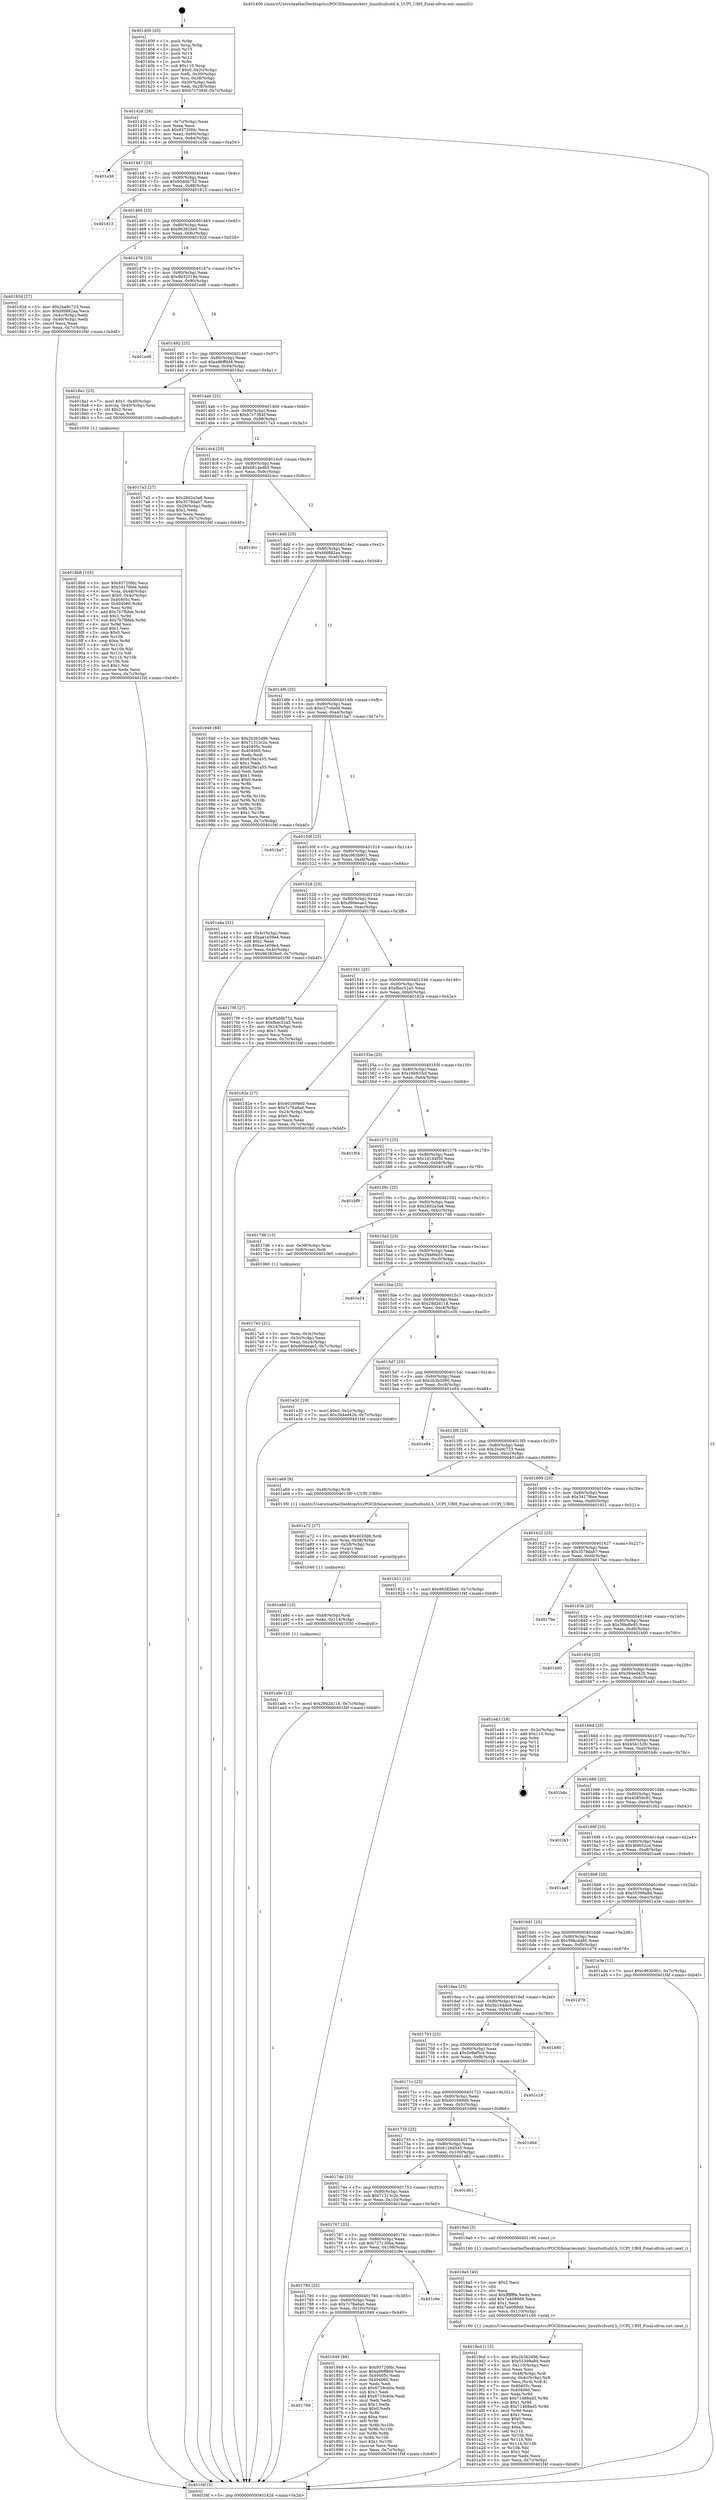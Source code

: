 digraph "0x401400" {
  label = "0x401400 (/mnt/c/Users/mathe/Desktop/tcc/POCII/binaries/extr_linuxfsufsutil.h_UCPI_UBH_Final-ollvm.out::main(0))"
  labelloc = "t"
  node[shape=record]

  Entry [label="",width=0.3,height=0.3,shape=circle,fillcolor=black,style=filled]
  "0x40142d" [label="{
     0x40142d [26]\l
     | [instrs]\l
     &nbsp;&nbsp;0x40142d \<+3\>: mov -0x7c(%rbp),%eax\l
     &nbsp;&nbsp;0x401430 \<+2\>: mov %eax,%ecx\l
     &nbsp;&nbsp;0x401432 \<+6\>: sub $0x93720fdc,%ecx\l
     &nbsp;&nbsp;0x401438 \<+3\>: mov %eax,-0x80(%rbp)\l
     &nbsp;&nbsp;0x40143b \<+6\>: mov %ecx,-0x84(%rbp)\l
     &nbsp;&nbsp;0x401441 \<+6\>: je 0000000000401e56 \<main+0xa56\>\l
  }"]
  "0x401e56" [label="{
     0x401e56\l
  }", style=dashed]
  "0x401447" [label="{
     0x401447 [25]\l
     | [instrs]\l
     &nbsp;&nbsp;0x401447 \<+5\>: jmp 000000000040144c \<main+0x4c\>\l
     &nbsp;&nbsp;0x40144c \<+3\>: mov -0x80(%rbp),%eax\l
     &nbsp;&nbsp;0x40144f \<+5\>: sub $0x95ddb752,%eax\l
     &nbsp;&nbsp;0x401454 \<+6\>: mov %eax,-0x88(%rbp)\l
     &nbsp;&nbsp;0x40145a \<+6\>: je 0000000000401813 \<main+0x413\>\l
  }"]
  Exit [label="",width=0.3,height=0.3,shape=circle,fillcolor=black,style=filled,peripheries=2]
  "0x401813" [label="{
     0x401813\l
  }", style=dashed]
  "0x401460" [label="{
     0x401460 [25]\l
     | [instrs]\l
     &nbsp;&nbsp;0x401460 \<+5\>: jmp 0000000000401465 \<main+0x65\>\l
     &nbsp;&nbsp;0x401465 \<+3\>: mov -0x80(%rbp),%eax\l
     &nbsp;&nbsp;0x401468 \<+5\>: sub $0x963826e0,%eax\l
     &nbsp;&nbsp;0x40146d \<+6\>: mov %eax,-0x8c(%rbp)\l
     &nbsp;&nbsp;0x401473 \<+6\>: je 000000000040192d \<main+0x52d\>\l
  }"]
  "0x401a9c" [label="{
     0x401a9c [12]\l
     | [instrs]\l
     &nbsp;&nbsp;0x401a9c \<+7\>: movl $0x29d2d118,-0x7c(%rbp)\l
     &nbsp;&nbsp;0x401aa3 \<+5\>: jmp 0000000000401f4f \<main+0xb4f\>\l
  }"]
  "0x40192d" [label="{
     0x40192d [27]\l
     | [instrs]\l
     &nbsp;&nbsp;0x40192d \<+5\>: mov $0x2be9c723,%eax\l
     &nbsp;&nbsp;0x401932 \<+5\>: mov $0xbfd882aa,%ecx\l
     &nbsp;&nbsp;0x401937 \<+3\>: mov -0x4c(%rbp),%edx\l
     &nbsp;&nbsp;0x40193a \<+3\>: cmp -0x40(%rbp),%edx\l
     &nbsp;&nbsp;0x40193d \<+3\>: cmovl %ecx,%eax\l
     &nbsp;&nbsp;0x401940 \<+3\>: mov %eax,-0x7c(%rbp)\l
     &nbsp;&nbsp;0x401943 \<+5\>: jmp 0000000000401f4f \<main+0xb4f\>\l
  }"]
  "0x401479" [label="{
     0x401479 [25]\l
     | [instrs]\l
     &nbsp;&nbsp;0x401479 \<+5\>: jmp 000000000040147e \<main+0x7e\>\l
     &nbsp;&nbsp;0x40147e \<+3\>: mov -0x80(%rbp),%eax\l
     &nbsp;&nbsp;0x401481 \<+5\>: sub $0x9d32018e,%eax\l
     &nbsp;&nbsp;0x401486 \<+6\>: mov %eax,-0x90(%rbp)\l
     &nbsp;&nbsp;0x40148c \<+6\>: je 0000000000401ed6 \<main+0xad6\>\l
  }"]
  "0x401a8d" [label="{
     0x401a8d [15]\l
     | [instrs]\l
     &nbsp;&nbsp;0x401a8d \<+4\>: mov -0x48(%rbp),%rdi\l
     &nbsp;&nbsp;0x401a91 \<+6\>: mov %eax,-0x114(%rbp)\l
     &nbsp;&nbsp;0x401a97 \<+5\>: call 0000000000401030 \<free@plt\>\l
     | [calls]\l
     &nbsp;&nbsp;0x401030 \{1\} (unknown)\l
  }"]
  "0x401ed6" [label="{
     0x401ed6\l
  }", style=dashed]
  "0x401492" [label="{
     0x401492 [25]\l
     | [instrs]\l
     &nbsp;&nbsp;0x401492 \<+5\>: jmp 0000000000401497 \<main+0x97\>\l
     &nbsp;&nbsp;0x401497 \<+3\>: mov -0x80(%rbp),%eax\l
     &nbsp;&nbsp;0x40149a \<+5\>: sub $0xa96ff9d4,%eax\l
     &nbsp;&nbsp;0x40149f \<+6\>: mov %eax,-0x94(%rbp)\l
     &nbsp;&nbsp;0x4014a5 \<+6\>: je 00000000004018a1 \<main+0x4a1\>\l
  }"]
  "0x401a72" [label="{
     0x401a72 [27]\l
     | [instrs]\l
     &nbsp;&nbsp;0x401a72 \<+10\>: movabs $0x4020d6,%rdi\l
     &nbsp;&nbsp;0x401a7c \<+4\>: mov %rax,-0x58(%rbp)\l
     &nbsp;&nbsp;0x401a80 \<+4\>: mov -0x58(%rbp),%rax\l
     &nbsp;&nbsp;0x401a84 \<+2\>: mov (%rax),%esi\l
     &nbsp;&nbsp;0x401a86 \<+2\>: mov $0x0,%al\l
     &nbsp;&nbsp;0x401a88 \<+5\>: call 0000000000401040 \<printf@plt\>\l
     | [calls]\l
     &nbsp;&nbsp;0x401040 \{1\} (unknown)\l
  }"]
  "0x4018a1" [label="{
     0x4018a1 [23]\l
     | [instrs]\l
     &nbsp;&nbsp;0x4018a1 \<+7\>: movl $0x1,-0x40(%rbp)\l
     &nbsp;&nbsp;0x4018a8 \<+4\>: movslq -0x40(%rbp),%rax\l
     &nbsp;&nbsp;0x4018ac \<+4\>: shl $0x2,%rax\l
     &nbsp;&nbsp;0x4018b0 \<+3\>: mov %rax,%rdi\l
     &nbsp;&nbsp;0x4018b3 \<+5\>: call 0000000000401050 \<malloc@plt\>\l
     | [calls]\l
     &nbsp;&nbsp;0x401050 \{1\} (unknown)\l
  }"]
  "0x4014ab" [label="{
     0x4014ab [25]\l
     | [instrs]\l
     &nbsp;&nbsp;0x4014ab \<+5\>: jmp 00000000004014b0 \<main+0xb0\>\l
     &nbsp;&nbsp;0x4014b0 \<+3\>: mov -0x80(%rbp),%eax\l
     &nbsp;&nbsp;0x4014b3 \<+5\>: sub $0xb7c7384f,%eax\l
     &nbsp;&nbsp;0x4014b8 \<+6\>: mov %eax,-0x98(%rbp)\l
     &nbsp;&nbsp;0x4014be \<+6\>: je 00000000004017a3 \<main+0x3a3\>\l
  }"]
  "0x4019cd" [label="{
     0x4019cd [113]\l
     | [instrs]\l
     &nbsp;&nbsp;0x4019cd \<+5\>: mov $0x2b3b2d96,%ecx\l
     &nbsp;&nbsp;0x4019d2 \<+5\>: mov $0x55399a8d,%edx\l
     &nbsp;&nbsp;0x4019d7 \<+6\>: mov -0x110(%rbp),%esi\l
     &nbsp;&nbsp;0x4019dd \<+3\>: imul %eax,%esi\l
     &nbsp;&nbsp;0x4019e0 \<+4\>: mov -0x48(%rbp),%rdi\l
     &nbsp;&nbsp;0x4019e4 \<+4\>: movslq -0x4c(%rbp),%r8\l
     &nbsp;&nbsp;0x4019e8 \<+4\>: mov %esi,(%rdi,%r8,4)\l
     &nbsp;&nbsp;0x4019ec \<+7\>: mov 0x40405c,%eax\l
     &nbsp;&nbsp;0x4019f3 \<+7\>: mov 0x404060,%esi\l
     &nbsp;&nbsp;0x4019fa \<+3\>: mov %eax,%r9d\l
     &nbsp;&nbsp;0x4019fd \<+7\>: add $0x71488ad5,%r9d\l
     &nbsp;&nbsp;0x401a04 \<+4\>: sub $0x1,%r9d\l
     &nbsp;&nbsp;0x401a08 \<+7\>: sub $0x71488ad5,%r9d\l
     &nbsp;&nbsp;0x401a0f \<+4\>: imul %r9d,%eax\l
     &nbsp;&nbsp;0x401a13 \<+3\>: and $0x1,%eax\l
     &nbsp;&nbsp;0x401a16 \<+3\>: cmp $0x0,%eax\l
     &nbsp;&nbsp;0x401a19 \<+4\>: sete %r10b\l
     &nbsp;&nbsp;0x401a1d \<+3\>: cmp $0xa,%esi\l
     &nbsp;&nbsp;0x401a20 \<+4\>: setl %r11b\l
     &nbsp;&nbsp;0x401a24 \<+3\>: mov %r10b,%bl\l
     &nbsp;&nbsp;0x401a27 \<+3\>: and %r11b,%bl\l
     &nbsp;&nbsp;0x401a2a \<+3\>: xor %r11b,%r10b\l
     &nbsp;&nbsp;0x401a2d \<+3\>: or %r10b,%bl\l
     &nbsp;&nbsp;0x401a30 \<+3\>: test $0x1,%bl\l
     &nbsp;&nbsp;0x401a33 \<+3\>: cmovne %edx,%ecx\l
     &nbsp;&nbsp;0x401a36 \<+3\>: mov %ecx,-0x7c(%rbp)\l
     &nbsp;&nbsp;0x401a39 \<+5\>: jmp 0000000000401f4f \<main+0xb4f\>\l
  }"]
  "0x4017a3" [label="{
     0x4017a3 [27]\l
     | [instrs]\l
     &nbsp;&nbsp;0x4017a3 \<+5\>: mov $0x28d2a3a8,%eax\l
     &nbsp;&nbsp;0x4017a8 \<+5\>: mov $0x3578dab7,%ecx\l
     &nbsp;&nbsp;0x4017ad \<+3\>: mov -0x28(%rbp),%edx\l
     &nbsp;&nbsp;0x4017b0 \<+3\>: cmp $0x2,%edx\l
     &nbsp;&nbsp;0x4017b3 \<+3\>: cmovne %ecx,%eax\l
     &nbsp;&nbsp;0x4017b6 \<+3\>: mov %eax,-0x7c(%rbp)\l
     &nbsp;&nbsp;0x4017b9 \<+5\>: jmp 0000000000401f4f \<main+0xb4f\>\l
  }"]
  "0x4014c4" [label="{
     0x4014c4 [25]\l
     | [instrs]\l
     &nbsp;&nbsp;0x4014c4 \<+5\>: jmp 00000000004014c9 \<main+0xc9\>\l
     &nbsp;&nbsp;0x4014c9 \<+3\>: mov -0x80(%rbp),%eax\l
     &nbsp;&nbsp;0x4014cc \<+5\>: sub $0xb814edb5,%eax\l
     &nbsp;&nbsp;0x4014d1 \<+6\>: mov %eax,-0x9c(%rbp)\l
     &nbsp;&nbsp;0x4014d7 \<+6\>: je 0000000000401dcc \<main+0x9cc\>\l
  }"]
  "0x401f4f" [label="{
     0x401f4f [5]\l
     | [instrs]\l
     &nbsp;&nbsp;0x401f4f \<+5\>: jmp 000000000040142d \<main+0x2d\>\l
  }"]
  "0x401400" [label="{
     0x401400 [45]\l
     | [instrs]\l
     &nbsp;&nbsp;0x401400 \<+1\>: push %rbp\l
     &nbsp;&nbsp;0x401401 \<+3\>: mov %rsp,%rbp\l
     &nbsp;&nbsp;0x401404 \<+2\>: push %r15\l
     &nbsp;&nbsp;0x401406 \<+2\>: push %r14\l
     &nbsp;&nbsp;0x401408 \<+2\>: push %r12\l
     &nbsp;&nbsp;0x40140a \<+1\>: push %rbx\l
     &nbsp;&nbsp;0x40140b \<+7\>: sub $0x110,%rsp\l
     &nbsp;&nbsp;0x401412 \<+7\>: movl $0x0,-0x2c(%rbp)\l
     &nbsp;&nbsp;0x401419 \<+3\>: mov %edi,-0x30(%rbp)\l
     &nbsp;&nbsp;0x40141c \<+4\>: mov %rsi,-0x38(%rbp)\l
     &nbsp;&nbsp;0x401420 \<+3\>: mov -0x30(%rbp),%edi\l
     &nbsp;&nbsp;0x401423 \<+3\>: mov %edi,-0x28(%rbp)\l
     &nbsp;&nbsp;0x401426 \<+7\>: movl $0xb7c7384f,-0x7c(%rbp)\l
  }"]
  "0x4019a5" [label="{
     0x4019a5 [40]\l
     | [instrs]\l
     &nbsp;&nbsp;0x4019a5 \<+5\>: mov $0x2,%ecx\l
     &nbsp;&nbsp;0x4019aa \<+1\>: cltd\l
     &nbsp;&nbsp;0x4019ab \<+2\>: idiv %ecx\l
     &nbsp;&nbsp;0x4019ad \<+6\>: imul $0xfffffffe,%edx,%ecx\l
     &nbsp;&nbsp;0x4019b3 \<+6\>: add $0x7a4089d9,%ecx\l
     &nbsp;&nbsp;0x4019b9 \<+3\>: add $0x1,%ecx\l
     &nbsp;&nbsp;0x4019bc \<+6\>: sub $0x7a4089d9,%ecx\l
     &nbsp;&nbsp;0x4019c2 \<+6\>: mov %ecx,-0x110(%rbp)\l
     &nbsp;&nbsp;0x4019c8 \<+5\>: call 0000000000401160 \<next_i\>\l
     | [calls]\l
     &nbsp;&nbsp;0x401160 \{1\} (/mnt/c/Users/mathe/Desktop/tcc/POCII/binaries/extr_linuxfsufsutil.h_UCPI_UBH_Final-ollvm.out::next_i)\l
  }"]
  "0x401dcc" [label="{
     0x401dcc\l
  }", style=dashed]
  "0x4014dd" [label="{
     0x4014dd [25]\l
     | [instrs]\l
     &nbsp;&nbsp;0x4014dd \<+5\>: jmp 00000000004014e2 \<main+0xe2\>\l
     &nbsp;&nbsp;0x4014e2 \<+3\>: mov -0x80(%rbp),%eax\l
     &nbsp;&nbsp;0x4014e5 \<+5\>: sub $0xbfd882aa,%eax\l
     &nbsp;&nbsp;0x4014ea \<+6\>: mov %eax,-0xa0(%rbp)\l
     &nbsp;&nbsp;0x4014f0 \<+6\>: je 0000000000401948 \<main+0x548\>\l
  }"]
  "0x4018b8" [label="{
     0x4018b8 [105]\l
     | [instrs]\l
     &nbsp;&nbsp;0x4018b8 \<+5\>: mov $0x93720fdc,%ecx\l
     &nbsp;&nbsp;0x4018bd \<+5\>: mov $0x3417f6ee,%edx\l
     &nbsp;&nbsp;0x4018c2 \<+4\>: mov %rax,-0x48(%rbp)\l
     &nbsp;&nbsp;0x4018c6 \<+7\>: movl $0x0,-0x4c(%rbp)\l
     &nbsp;&nbsp;0x4018cd \<+7\>: mov 0x40405c,%esi\l
     &nbsp;&nbsp;0x4018d4 \<+8\>: mov 0x404060,%r8d\l
     &nbsp;&nbsp;0x4018dc \<+3\>: mov %esi,%r9d\l
     &nbsp;&nbsp;0x4018df \<+7\>: add $0x7b7fbfeb,%r9d\l
     &nbsp;&nbsp;0x4018e6 \<+4\>: sub $0x1,%r9d\l
     &nbsp;&nbsp;0x4018ea \<+7\>: sub $0x7b7fbfeb,%r9d\l
     &nbsp;&nbsp;0x4018f1 \<+4\>: imul %r9d,%esi\l
     &nbsp;&nbsp;0x4018f5 \<+3\>: and $0x1,%esi\l
     &nbsp;&nbsp;0x4018f8 \<+3\>: cmp $0x0,%esi\l
     &nbsp;&nbsp;0x4018fb \<+4\>: sete %r10b\l
     &nbsp;&nbsp;0x4018ff \<+4\>: cmp $0xa,%r8d\l
     &nbsp;&nbsp;0x401903 \<+4\>: setl %r11b\l
     &nbsp;&nbsp;0x401907 \<+3\>: mov %r10b,%bl\l
     &nbsp;&nbsp;0x40190a \<+3\>: and %r11b,%bl\l
     &nbsp;&nbsp;0x40190d \<+3\>: xor %r11b,%r10b\l
     &nbsp;&nbsp;0x401910 \<+3\>: or %r10b,%bl\l
     &nbsp;&nbsp;0x401913 \<+3\>: test $0x1,%bl\l
     &nbsp;&nbsp;0x401916 \<+3\>: cmovne %edx,%ecx\l
     &nbsp;&nbsp;0x401919 \<+3\>: mov %ecx,-0x7c(%rbp)\l
     &nbsp;&nbsp;0x40191c \<+5\>: jmp 0000000000401f4f \<main+0xb4f\>\l
  }"]
  "0x401948" [label="{
     0x401948 [88]\l
     | [instrs]\l
     &nbsp;&nbsp;0x401948 \<+5\>: mov $0x2b3b2d96,%eax\l
     &nbsp;&nbsp;0x40194d \<+5\>: mov $0x71313c2e,%ecx\l
     &nbsp;&nbsp;0x401952 \<+7\>: mov 0x40405c,%edx\l
     &nbsp;&nbsp;0x401959 \<+7\>: mov 0x404060,%esi\l
     &nbsp;&nbsp;0x401960 \<+2\>: mov %edx,%edi\l
     &nbsp;&nbsp;0x401962 \<+6\>: sub $0x628e1a55,%edi\l
     &nbsp;&nbsp;0x401968 \<+3\>: sub $0x1,%edi\l
     &nbsp;&nbsp;0x40196b \<+6\>: add $0x628e1a55,%edi\l
     &nbsp;&nbsp;0x401971 \<+3\>: imul %edi,%edx\l
     &nbsp;&nbsp;0x401974 \<+3\>: and $0x1,%edx\l
     &nbsp;&nbsp;0x401977 \<+3\>: cmp $0x0,%edx\l
     &nbsp;&nbsp;0x40197a \<+4\>: sete %r8b\l
     &nbsp;&nbsp;0x40197e \<+3\>: cmp $0xa,%esi\l
     &nbsp;&nbsp;0x401981 \<+4\>: setl %r9b\l
     &nbsp;&nbsp;0x401985 \<+3\>: mov %r8b,%r10b\l
     &nbsp;&nbsp;0x401988 \<+3\>: and %r9b,%r10b\l
     &nbsp;&nbsp;0x40198b \<+3\>: xor %r9b,%r8b\l
     &nbsp;&nbsp;0x40198e \<+3\>: or %r8b,%r10b\l
     &nbsp;&nbsp;0x401991 \<+4\>: test $0x1,%r10b\l
     &nbsp;&nbsp;0x401995 \<+3\>: cmovne %ecx,%eax\l
     &nbsp;&nbsp;0x401998 \<+3\>: mov %eax,-0x7c(%rbp)\l
     &nbsp;&nbsp;0x40199b \<+5\>: jmp 0000000000401f4f \<main+0xb4f\>\l
  }"]
  "0x4014f6" [label="{
     0x4014f6 [25]\l
     | [instrs]\l
     &nbsp;&nbsp;0x4014f6 \<+5\>: jmp 00000000004014fb \<main+0xfb\>\l
     &nbsp;&nbsp;0x4014fb \<+3\>: mov -0x80(%rbp),%eax\l
     &nbsp;&nbsp;0x4014fe \<+5\>: sub $0xc27cde0d,%eax\l
     &nbsp;&nbsp;0x401503 \<+6\>: mov %eax,-0xa4(%rbp)\l
     &nbsp;&nbsp;0x401509 \<+6\>: je 0000000000401ba7 \<main+0x7a7\>\l
  }"]
  "0x401799" [label="{
     0x401799\l
  }", style=dashed]
  "0x401ba7" [label="{
     0x401ba7\l
  }", style=dashed]
  "0x40150f" [label="{
     0x40150f [25]\l
     | [instrs]\l
     &nbsp;&nbsp;0x40150f \<+5\>: jmp 0000000000401514 \<main+0x114\>\l
     &nbsp;&nbsp;0x401514 \<+3\>: mov -0x80(%rbp),%eax\l
     &nbsp;&nbsp;0x401517 \<+5\>: sub $0xc963b901,%eax\l
     &nbsp;&nbsp;0x40151c \<+6\>: mov %eax,-0xa8(%rbp)\l
     &nbsp;&nbsp;0x401522 \<+6\>: je 0000000000401a4a \<main+0x64a\>\l
  }"]
  "0x401849" [label="{
     0x401849 [88]\l
     | [instrs]\l
     &nbsp;&nbsp;0x401849 \<+5\>: mov $0x93720fdc,%eax\l
     &nbsp;&nbsp;0x40184e \<+5\>: mov $0xa96ff9d4,%ecx\l
     &nbsp;&nbsp;0x401853 \<+7\>: mov 0x40405c,%edx\l
     &nbsp;&nbsp;0x40185a \<+7\>: mov 0x404060,%esi\l
     &nbsp;&nbsp;0x401861 \<+2\>: mov %edx,%edi\l
     &nbsp;&nbsp;0x401863 \<+6\>: sub $0x6729cb0e,%edi\l
     &nbsp;&nbsp;0x401869 \<+3\>: sub $0x1,%edi\l
     &nbsp;&nbsp;0x40186c \<+6\>: add $0x6729cb0e,%edi\l
     &nbsp;&nbsp;0x401872 \<+3\>: imul %edi,%edx\l
     &nbsp;&nbsp;0x401875 \<+3\>: and $0x1,%edx\l
     &nbsp;&nbsp;0x401878 \<+3\>: cmp $0x0,%edx\l
     &nbsp;&nbsp;0x40187b \<+4\>: sete %r8b\l
     &nbsp;&nbsp;0x40187f \<+3\>: cmp $0xa,%esi\l
     &nbsp;&nbsp;0x401882 \<+4\>: setl %r9b\l
     &nbsp;&nbsp;0x401886 \<+3\>: mov %r8b,%r10b\l
     &nbsp;&nbsp;0x401889 \<+3\>: and %r9b,%r10b\l
     &nbsp;&nbsp;0x40188c \<+3\>: xor %r9b,%r8b\l
     &nbsp;&nbsp;0x40188f \<+3\>: or %r8b,%r10b\l
     &nbsp;&nbsp;0x401892 \<+4\>: test $0x1,%r10b\l
     &nbsp;&nbsp;0x401896 \<+3\>: cmovne %ecx,%eax\l
     &nbsp;&nbsp;0x401899 \<+3\>: mov %eax,-0x7c(%rbp)\l
     &nbsp;&nbsp;0x40189c \<+5\>: jmp 0000000000401f4f \<main+0xb4f\>\l
  }"]
  "0x401a4a" [label="{
     0x401a4a [31]\l
     | [instrs]\l
     &nbsp;&nbsp;0x401a4a \<+3\>: mov -0x4c(%rbp),%eax\l
     &nbsp;&nbsp;0x401a4d \<+5\>: add $0xae1e59e4,%eax\l
     &nbsp;&nbsp;0x401a52 \<+3\>: add $0x1,%eax\l
     &nbsp;&nbsp;0x401a55 \<+5\>: sub $0xae1e59e4,%eax\l
     &nbsp;&nbsp;0x401a5a \<+3\>: mov %eax,-0x4c(%rbp)\l
     &nbsp;&nbsp;0x401a5d \<+7\>: movl $0x963826e0,-0x7c(%rbp)\l
     &nbsp;&nbsp;0x401a64 \<+5\>: jmp 0000000000401f4f \<main+0xb4f\>\l
  }"]
  "0x401528" [label="{
     0x401528 [25]\l
     | [instrs]\l
     &nbsp;&nbsp;0x401528 \<+5\>: jmp 000000000040152d \<main+0x12d\>\l
     &nbsp;&nbsp;0x40152d \<+3\>: mov -0x80(%rbp),%eax\l
     &nbsp;&nbsp;0x401530 \<+5\>: sub $0xd90eeae2,%eax\l
     &nbsp;&nbsp;0x401535 \<+6\>: mov %eax,-0xac(%rbp)\l
     &nbsp;&nbsp;0x40153b \<+6\>: je 00000000004017f8 \<main+0x3f8\>\l
  }"]
  "0x401780" [label="{
     0x401780 [25]\l
     | [instrs]\l
     &nbsp;&nbsp;0x401780 \<+5\>: jmp 0000000000401785 \<main+0x385\>\l
     &nbsp;&nbsp;0x401785 \<+3\>: mov -0x80(%rbp),%eax\l
     &nbsp;&nbsp;0x401788 \<+5\>: sub $0x7c76a6a0,%eax\l
     &nbsp;&nbsp;0x40178d \<+6\>: mov %eax,-0x10c(%rbp)\l
     &nbsp;&nbsp;0x401793 \<+6\>: je 0000000000401849 \<main+0x449\>\l
  }"]
  "0x4017f8" [label="{
     0x4017f8 [27]\l
     | [instrs]\l
     &nbsp;&nbsp;0x4017f8 \<+5\>: mov $0x95ddb752,%eax\l
     &nbsp;&nbsp;0x4017fd \<+5\>: mov $0xfbec52a5,%ecx\l
     &nbsp;&nbsp;0x401802 \<+3\>: mov -0x24(%rbp),%edx\l
     &nbsp;&nbsp;0x401805 \<+3\>: cmp $0x1,%edx\l
     &nbsp;&nbsp;0x401808 \<+3\>: cmovl %ecx,%eax\l
     &nbsp;&nbsp;0x40180b \<+3\>: mov %eax,-0x7c(%rbp)\l
     &nbsp;&nbsp;0x40180e \<+5\>: jmp 0000000000401f4f \<main+0xb4f\>\l
  }"]
  "0x401541" [label="{
     0x401541 [25]\l
     | [instrs]\l
     &nbsp;&nbsp;0x401541 \<+5\>: jmp 0000000000401546 \<main+0x146\>\l
     &nbsp;&nbsp;0x401546 \<+3\>: mov -0x80(%rbp),%eax\l
     &nbsp;&nbsp;0x401549 \<+5\>: sub $0xfbec52a5,%eax\l
     &nbsp;&nbsp;0x40154e \<+6\>: mov %eax,-0xb0(%rbp)\l
     &nbsp;&nbsp;0x401554 \<+6\>: je 000000000040182e \<main+0x42e\>\l
  }"]
  "0x401c9e" [label="{
     0x401c9e\l
  }", style=dashed]
  "0x40182e" [label="{
     0x40182e [27]\l
     | [instrs]\l
     &nbsp;&nbsp;0x40182e \<+5\>: mov $0x601699d0,%eax\l
     &nbsp;&nbsp;0x401833 \<+5\>: mov $0x7c76a6a0,%ecx\l
     &nbsp;&nbsp;0x401838 \<+3\>: mov -0x24(%rbp),%edx\l
     &nbsp;&nbsp;0x40183b \<+3\>: cmp $0x0,%edx\l
     &nbsp;&nbsp;0x40183e \<+3\>: cmove %ecx,%eax\l
     &nbsp;&nbsp;0x401841 \<+3\>: mov %eax,-0x7c(%rbp)\l
     &nbsp;&nbsp;0x401844 \<+5\>: jmp 0000000000401f4f \<main+0xb4f\>\l
  }"]
  "0x40155a" [label="{
     0x40155a [25]\l
     | [instrs]\l
     &nbsp;&nbsp;0x40155a \<+5\>: jmp 000000000040155f \<main+0x15f\>\l
     &nbsp;&nbsp;0x40155f \<+3\>: mov -0x80(%rbp),%eax\l
     &nbsp;&nbsp;0x401562 \<+5\>: sub $0x16b933cf,%eax\l
     &nbsp;&nbsp;0x401567 \<+6\>: mov %eax,-0xb4(%rbp)\l
     &nbsp;&nbsp;0x40156d \<+6\>: je 0000000000401f04 \<main+0xb04\>\l
  }"]
  "0x401767" [label="{
     0x401767 [25]\l
     | [instrs]\l
     &nbsp;&nbsp;0x401767 \<+5\>: jmp 000000000040176c \<main+0x36c\>\l
     &nbsp;&nbsp;0x40176c \<+3\>: mov -0x80(%rbp),%eax\l
     &nbsp;&nbsp;0x40176f \<+5\>: sub $0x727130ba,%eax\l
     &nbsp;&nbsp;0x401774 \<+6\>: mov %eax,-0x108(%rbp)\l
     &nbsp;&nbsp;0x40177a \<+6\>: je 0000000000401c9e \<main+0x89e\>\l
  }"]
  "0x401f04" [label="{
     0x401f04\l
  }", style=dashed]
  "0x401573" [label="{
     0x401573 [25]\l
     | [instrs]\l
     &nbsp;&nbsp;0x401573 \<+5\>: jmp 0000000000401578 \<main+0x178\>\l
     &nbsp;&nbsp;0x401578 \<+3\>: mov -0x80(%rbp),%eax\l
     &nbsp;&nbsp;0x40157b \<+5\>: sub $0x1d1d4f50,%eax\l
     &nbsp;&nbsp;0x401580 \<+6\>: mov %eax,-0xb8(%rbp)\l
     &nbsp;&nbsp;0x401586 \<+6\>: je 0000000000401bf9 \<main+0x7f9\>\l
  }"]
  "0x4019a0" [label="{
     0x4019a0 [5]\l
     | [instrs]\l
     &nbsp;&nbsp;0x4019a0 \<+5\>: call 0000000000401160 \<next_i\>\l
     | [calls]\l
     &nbsp;&nbsp;0x401160 \{1\} (/mnt/c/Users/mathe/Desktop/tcc/POCII/binaries/extr_linuxfsufsutil.h_UCPI_UBH_Final-ollvm.out::next_i)\l
  }"]
  "0x401bf9" [label="{
     0x401bf9\l
  }", style=dashed]
  "0x40158c" [label="{
     0x40158c [25]\l
     | [instrs]\l
     &nbsp;&nbsp;0x40158c \<+5\>: jmp 0000000000401591 \<main+0x191\>\l
     &nbsp;&nbsp;0x401591 \<+3\>: mov -0x80(%rbp),%eax\l
     &nbsp;&nbsp;0x401594 \<+5\>: sub $0x28d2a3a8,%eax\l
     &nbsp;&nbsp;0x401599 \<+6\>: mov %eax,-0xbc(%rbp)\l
     &nbsp;&nbsp;0x40159f \<+6\>: je 00000000004017d6 \<main+0x3d6\>\l
  }"]
  "0x40174e" [label="{
     0x40174e [25]\l
     | [instrs]\l
     &nbsp;&nbsp;0x40174e \<+5\>: jmp 0000000000401753 \<main+0x353\>\l
     &nbsp;&nbsp;0x401753 \<+3\>: mov -0x80(%rbp),%eax\l
     &nbsp;&nbsp;0x401756 \<+5\>: sub $0x71313c2e,%eax\l
     &nbsp;&nbsp;0x40175b \<+6\>: mov %eax,-0x104(%rbp)\l
     &nbsp;&nbsp;0x401761 \<+6\>: je 00000000004019a0 \<main+0x5a0\>\l
  }"]
  "0x4017d6" [label="{
     0x4017d6 [13]\l
     | [instrs]\l
     &nbsp;&nbsp;0x4017d6 \<+4\>: mov -0x38(%rbp),%rax\l
     &nbsp;&nbsp;0x4017da \<+4\>: mov 0x8(%rax),%rdi\l
     &nbsp;&nbsp;0x4017de \<+5\>: call 0000000000401060 \<atoi@plt\>\l
     | [calls]\l
     &nbsp;&nbsp;0x401060 \{1\} (unknown)\l
  }"]
  "0x4015a5" [label="{
     0x4015a5 [25]\l
     | [instrs]\l
     &nbsp;&nbsp;0x4015a5 \<+5\>: jmp 00000000004015aa \<main+0x1aa\>\l
     &nbsp;&nbsp;0x4015aa \<+3\>: mov -0x80(%rbp),%eax\l
     &nbsp;&nbsp;0x4015ad \<+5\>: sub $0x2946fe03,%eax\l
     &nbsp;&nbsp;0x4015b2 \<+6\>: mov %eax,-0xc0(%rbp)\l
     &nbsp;&nbsp;0x4015b8 \<+6\>: je 0000000000401e24 \<main+0xa24\>\l
  }"]
  "0x4017e3" [label="{
     0x4017e3 [21]\l
     | [instrs]\l
     &nbsp;&nbsp;0x4017e3 \<+3\>: mov %eax,-0x3c(%rbp)\l
     &nbsp;&nbsp;0x4017e6 \<+3\>: mov -0x3c(%rbp),%eax\l
     &nbsp;&nbsp;0x4017e9 \<+3\>: mov %eax,-0x24(%rbp)\l
     &nbsp;&nbsp;0x4017ec \<+7\>: movl $0xd90eeae2,-0x7c(%rbp)\l
     &nbsp;&nbsp;0x4017f3 \<+5\>: jmp 0000000000401f4f \<main+0xb4f\>\l
  }"]
  "0x401d61" [label="{
     0x401d61\l
  }", style=dashed]
  "0x401e24" [label="{
     0x401e24\l
  }", style=dashed]
  "0x4015be" [label="{
     0x4015be [25]\l
     | [instrs]\l
     &nbsp;&nbsp;0x4015be \<+5\>: jmp 00000000004015c3 \<main+0x1c3\>\l
     &nbsp;&nbsp;0x4015c3 \<+3\>: mov -0x80(%rbp),%eax\l
     &nbsp;&nbsp;0x4015c6 \<+5\>: sub $0x29d2d118,%eax\l
     &nbsp;&nbsp;0x4015cb \<+6\>: mov %eax,-0xc4(%rbp)\l
     &nbsp;&nbsp;0x4015d1 \<+6\>: je 0000000000401e30 \<main+0xa30\>\l
  }"]
  "0x401735" [label="{
     0x401735 [25]\l
     | [instrs]\l
     &nbsp;&nbsp;0x401735 \<+5\>: jmp 000000000040173a \<main+0x33a\>\l
     &nbsp;&nbsp;0x40173a \<+3\>: mov -0x80(%rbp),%eax\l
     &nbsp;&nbsp;0x40173d \<+5\>: sub $0x6126d545,%eax\l
     &nbsp;&nbsp;0x401742 \<+6\>: mov %eax,-0x100(%rbp)\l
     &nbsp;&nbsp;0x401748 \<+6\>: je 0000000000401d61 \<main+0x961\>\l
  }"]
  "0x401e30" [label="{
     0x401e30 [19]\l
     | [instrs]\l
     &nbsp;&nbsp;0x401e30 \<+7\>: movl $0x0,-0x2c(%rbp)\l
     &nbsp;&nbsp;0x401e37 \<+7\>: movl $0x394ed42b,-0x7c(%rbp)\l
     &nbsp;&nbsp;0x401e3e \<+5\>: jmp 0000000000401f4f \<main+0xb4f\>\l
  }"]
  "0x4015d7" [label="{
     0x4015d7 [25]\l
     | [instrs]\l
     &nbsp;&nbsp;0x4015d7 \<+5\>: jmp 00000000004015dc \<main+0x1dc\>\l
     &nbsp;&nbsp;0x4015dc \<+3\>: mov -0x80(%rbp),%eax\l
     &nbsp;&nbsp;0x4015df \<+5\>: sub $0x2b3b2d96,%eax\l
     &nbsp;&nbsp;0x4015e4 \<+6\>: mov %eax,-0xc8(%rbp)\l
     &nbsp;&nbsp;0x4015ea \<+6\>: je 0000000000401e84 \<main+0xa84\>\l
  }"]
  "0x401d6d" [label="{
     0x401d6d\l
  }", style=dashed]
  "0x401e84" [label="{
     0x401e84\l
  }", style=dashed]
  "0x4015f0" [label="{
     0x4015f0 [25]\l
     | [instrs]\l
     &nbsp;&nbsp;0x4015f0 \<+5\>: jmp 00000000004015f5 \<main+0x1f5\>\l
     &nbsp;&nbsp;0x4015f5 \<+3\>: mov -0x80(%rbp),%eax\l
     &nbsp;&nbsp;0x4015f8 \<+5\>: sub $0x2be9c723,%eax\l
     &nbsp;&nbsp;0x4015fd \<+6\>: mov %eax,-0xcc(%rbp)\l
     &nbsp;&nbsp;0x401603 \<+6\>: je 0000000000401a69 \<main+0x669\>\l
  }"]
  "0x40171c" [label="{
     0x40171c [25]\l
     | [instrs]\l
     &nbsp;&nbsp;0x40171c \<+5\>: jmp 0000000000401721 \<main+0x321\>\l
     &nbsp;&nbsp;0x401721 \<+3\>: mov -0x80(%rbp),%eax\l
     &nbsp;&nbsp;0x401724 \<+5\>: sub $0x601699d0,%eax\l
     &nbsp;&nbsp;0x401729 \<+6\>: mov %eax,-0xfc(%rbp)\l
     &nbsp;&nbsp;0x40172f \<+6\>: je 0000000000401d6d \<main+0x96d\>\l
  }"]
  "0x401a69" [label="{
     0x401a69 [9]\l
     | [instrs]\l
     &nbsp;&nbsp;0x401a69 \<+4\>: mov -0x48(%rbp),%rdi\l
     &nbsp;&nbsp;0x401a6d \<+5\>: call 00000000004013f0 \<UCPI_UBH\>\l
     | [calls]\l
     &nbsp;&nbsp;0x4013f0 \{1\} (/mnt/c/Users/mathe/Desktop/tcc/POCII/binaries/extr_linuxfsufsutil.h_UCPI_UBH_Final-ollvm.out::UCPI_UBH)\l
  }"]
  "0x401609" [label="{
     0x401609 [25]\l
     | [instrs]\l
     &nbsp;&nbsp;0x401609 \<+5\>: jmp 000000000040160e \<main+0x20e\>\l
     &nbsp;&nbsp;0x40160e \<+3\>: mov -0x80(%rbp),%eax\l
     &nbsp;&nbsp;0x401611 \<+5\>: sub $0x3417f6ee,%eax\l
     &nbsp;&nbsp;0x401616 \<+6\>: mov %eax,-0xd0(%rbp)\l
     &nbsp;&nbsp;0x40161c \<+6\>: je 0000000000401921 \<main+0x521\>\l
  }"]
  "0x401c18" [label="{
     0x401c18\l
  }", style=dashed]
  "0x401921" [label="{
     0x401921 [12]\l
     | [instrs]\l
     &nbsp;&nbsp;0x401921 \<+7\>: movl $0x963826e0,-0x7c(%rbp)\l
     &nbsp;&nbsp;0x401928 \<+5\>: jmp 0000000000401f4f \<main+0xb4f\>\l
  }"]
  "0x401622" [label="{
     0x401622 [25]\l
     | [instrs]\l
     &nbsp;&nbsp;0x401622 \<+5\>: jmp 0000000000401627 \<main+0x227\>\l
     &nbsp;&nbsp;0x401627 \<+3\>: mov -0x80(%rbp),%eax\l
     &nbsp;&nbsp;0x40162a \<+5\>: sub $0x3578dab7,%eax\l
     &nbsp;&nbsp;0x40162f \<+6\>: mov %eax,-0xd4(%rbp)\l
     &nbsp;&nbsp;0x401635 \<+6\>: je 00000000004017be \<main+0x3be\>\l
  }"]
  "0x401703" [label="{
     0x401703 [25]\l
     | [instrs]\l
     &nbsp;&nbsp;0x401703 \<+5\>: jmp 0000000000401708 \<main+0x308\>\l
     &nbsp;&nbsp;0x401708 \<+3\>: mov -0x80(%rbp),%eax\l
     &nbsp;&nbsp;0x40170b \<+5\>: sub $0x5e9ef5c4,%eax\l
     &nbsp;&nbsp;0x401710 \<+6\>: mov %eax,-0xf8(%rbp)\l
     &nbsp;&nbsp;0x401716 \<+6\>: je 0000000000401c18 \<main+0x818\>\l
  }"]
  "0x4017be" [label="{
     0x4017be\l
  }", style=dashed]
  "0x40163b" [label="{
     0x40163b [25]\l
     | [instrs]\l
     &nbsp;&nbsp;0x40163b \<+5\>: jmp 0000000000401640 \<main+0x240\>\l
     &nbsp;&nbsp;0x401640 \<+3\>: mov -0x80(%rbp),%eax\l
     &nbsp;&nbsp;0x401643 \<+5\>: sub $0x36bdfe85,%eax\l
     &nbsp;&nbsp;0x401648 \<+6\>: mov %eax,-0xd8(%rbp)\l
     &nbsp;&nbsp;0x40164e \<+6\>: je 0000000000401b00 \<main+0x700\>\l
  }"]
  "0x401b80" [label="{
     0x401b80\l
  }", style=dashed]
  "0x401b00" [label="{
     0x401b00\l
  }", style=dashed]
  "0x401654" [label="{
     0x401654 [25]\l
     | [instrs]\l
     &nbsp;&nbsp;0x401654 \<+5\>: jmp 0000000000401659 \<main+0x259\>\l
     &nbsp;&nbsp;0x401659 \<+3\>: mov -0x80(%rbp),%eax\l
     &nbsp;&nbsp;0x40165c \<+5\>: sub $0x394ed42b,%eax\l
     &nbsp;&nbsp;0x401661 \<+6\>: mov %eax,-0xdc(%rbp)\l
     &nbsp;&nbsp;0x401667 \<+6\>: je 0000000000401e43 \<main+0xa43\>\l
  }"]
  "0x4016ea" [label="{
     0x4016ea [25]\l
     | [instrs]\l
     &nbsp;&nbsp;0x4016ea \<+5\>: jmp 00000000004016ef \<main+0x2ef\>\l
     &nbsp;&nbsp;0x4016ef \<+3\>: mov -0x80(%rbp),%eax\l
     &nbsp;&nbsp;0x4016f2 \<+5\>: sub $0x5b164da9,%eax\l
     &nbsp;&nbsp;0x4016f7 \<+6\>: mov %eax,-0xf4(%rbp)\l
     &nbsp;&nbsp;0x4016fd \<+6\>: je 0000000000401b80 \<main+0x780\>\l
  }"]
  "0x401e43" [label="{
     0x401e43 [19]\l
     | [instrs]\l
     &nbsp;&nbsp;0x401e43 \<+3\>: mov -0x2c(%rbp),%eax\l
     &nbsp;&nbsp;0x401e46 \<+7\>: add $0x110,%rsp\l
     &nbsp;&nbsp;0x401e4d \<+1\>: pop %rbx\l
     &nbsp;&nbsp;0x401e4e \<+2\>: pop %r12\l
     &nbsp;&nbsp;0x401e50 \<+2\>: pop %r14\l
     &nbsp;&nbsp;0x401e52 \<+2\>: pop %r15\l
     &nbsp;&nbsp;0x401e54 \<+1\>: pop %rbp\l
     &nbsp;&nbsp;0x401e55 \<+1\>: ret\l
  }"]
  "0x40166d" [label="{
     0x40166d [25]\l
     | [instrs]\l
     &nbsp;&nbsp;0x40166d \<+5\>: jmp 0000000000401672 \<main+0x272\>\l
     &nbsp;&nbsp;0x401672 \<+3\>: mov -0x80(%rbp),%eax\l
     &nbsp;&nbsp;0x401675 \<+5\>: sub $0x454152fc,%eax\l
     &nbsp;&nbsp;0x40167a \<+6\>: mov %eax,-0xe0(%rbp)\l
     &nbsp;&nbsp;0x401680 \<+6\>: je 0000000000401b8c \<main+0x78c\>\l
  }"]
  "0x401d79" [label="{
     0x401d79\l
  }", style=dashed]
  "0x401b8c" [label="{
     0x401b8c\l
  }", style=dashed]
  "0x401686" [label="{
     0x401686 [25]\l
     | [instrs]\l
     &nbsp;&nbsp;0x401686 \<+5\>: jmp 000000000040168b \<main+0x28b\>\l
     &nbsp;&nbsp;0x40168b \<+3\>: mov -0x80(%rbp),%eax\l
     &nbsp;&nbsp;0x40168e \<+5\>: sub $0x45658c92,%eax\l
     &nbsp;&nbsp;0x401693 \<+6\>: mov %eax,-0xe4(%rbp)\l
     &nbsp;&nbsp;0x401699 \<+6\>: je 0000000000401f43 \<main+0xb43\>\l
  }"]
  "0x4016d1" [label="{
     0x4016d1 [25]\l
     | [instrs]\l
     &nbsp;&nbsp;0x4016d1 \<+5\>: jmp 00000000004016d6 \<main+0x2d6\>\l
     &nbsp;&nbsp;0x4016d6 \<+3\>: mov -0x80(%rbp),%eax\l
     &nbsp;&nbsp;0x4016d9 \<+5\>: sub $0x596cd480,%eax\l
     &nbsp;&nbsp;0x4016de \<+6\>: mov %eax,-0xf0(%rbp)\l
     &nbsp;&nbsp;0x4016e4 \<+6\>: je 0000000000401d79 \<main+0x979\>\l
  }"]
  "0x401f43" [label="{
     0x401f43\l
  }", style=dashed]
  "0x40169f" [label="{
     0x40169f [25]\l
     | [instrs]\l
     &nbsp;&nbsp;0x40169f \<+5\>: jmp 00000000004016a4 \<main+0x2a4\>\l
     &nbsp;&nbsp;0x4016a4 \<+3\>: mov -0x80(%rbp),%eax\l
     &nbsp;&nbsp;0x4016a7 \<+5\>: sub $0x4fd652cd,%eax\l
     &nbsp;&nbsp;0x4016ac \<+6\>: mov %eax,-0xe8(%rbp)\l
     &nbsp;&nbsp;0x4016b2 \<+6\>: je 0000000000401aa8 \<main+0x6a8\>\l
  }"]
  "0x401a3e" [label="{
     0x401a3e [12]\l
     | [instrs]\l
     &nbsp;&nbsp;0x401a3e \<+7\>: movl $0xc963b901,-0x7c(%rbp)\l
     &nbsp;&nbsp;0x401a45 \<+5\>: jmp 0000000000401f4f \<main+0xb4f\>\l
  }"]
  "0x401aa8" [label="{
     0x401aa8\l
  }", style=dashed]
  "0x4016b8" [label="{
     0x4016b8 [25]\l
     | [instrs]\l
     &nbsp;&nbsp;0x4016b8 \<+5\>: jmp 00000000004016bd \<main+0x2bd\>\l
     &nbsp;&nbsp;0x4016bd \<+3\>: mov -0x80(%rbp),%eax\l
     &nbsp;&nbsp;0x4016c0 \<+5\>: sub $0x55399a8d,%eax\l
     &nbsp;&nbsp;0x4016c5 \<+6\>: mov %eax,-0xec(%rbp)\l
     &nbsp;&nbsp;0x4016cb \<+6\>: je 0000000000401a3e \<main+0x63e\>\l
  }"]
  Entry -> "0x401400" [label=" 1"]
  "0x40142d" -> "0x401e56" [label=" 0"]
  "0x40142d" -> "0x401447" [label=" 16"]
  "0x401e43" -> Exit [label=" 1"]
  "0x401447" -> "0x401813" [label=" 0"]
  "0x401447" -> "0x401460" [label=" 16"]
  "0x401e30" -> "0x401f4f" [label=" 1"]
  "0x401460" -> "0x40192d" [label=" 2"]
  "0x401460" -> "0x401479" [label=" 14"]
  "0x401a9c" -> "0x401f4f" [label=" 1"]
  "0x401479" -> "0x401ed6" [label=" 0"]
  "0x401479" -> "0x401492" [label=" 14"]
  "0x401a8d" -> "0x401a9c" [label=" 1"]
  "0x401492" -> "0x4018a1" [label=" 1"]
  "0x401492" -> "0x4014ab" [label=" 13"]
  "0x401a72" -> "0x401a8d" [label=" 1"]
  "0x4014ab" -> "0x4017a3" [label=" 1"]
  "0x4014ab" -> "0x4014c4" [label=" 12"]
  "0x4017a3" -> "0x401f4f" [label=" 1"]
  "0x401400" -> "0x40142d" [label=" 1"]
  "0x401f4f" -> "0x40142d" [label=" 15"]
  "0x401a69" -> "0x401a72" [label=" 1"]
  "0x4014c4" -> "0x401dcc" [label=" 0"]
  "0x4014c4" -> "0x4014dd" [label=" 12"]
  "0x401a4a" -> "0x401f4f" [label=" 1"]
  "0x4014dd" -> "0x401948" [label=" 1"]
  "0x4014dd" -> "0x4014f6" [label=" 11"]
  "0x401a3e" -> "0x401f4f" [label=" 1"]
  "0x4014f6" -> "0x401ba7" [label=" 0"]
  "0x4014f6" -> "0x40150f" [label=" 11"]
  "0x4019cd" -> "0x401f4f" [label=" 1"]
  "0x40150f" -> "0x401a4a" [label=" 1"]
  "0x40150f" -> "0x401528" [label=" 10"]
  "0x4019a5" -> "0x4019cd" [label=" 1"]
  "0x401528" -> "0x4017f8" [label=" 1"]
  "0x401528" -> "0x401541" [label=" 9"]
  "0x401948" -> "0x401f4f" [label=" 1"]
  "0x401541" -> "0x40182e" [label=" 1"]
  "0x401541" -> "0x40155a" [label=" 8"]
  "0x40192d" -> "0x401f4f" [label=" 2"]
  "0x40155a" -> "0x401f04" [label=" 0"]
  "0x40155a" -> "0x401573" [label=" 8"]
  "0x4018b8" -> "0x401f4f" [label=" 1"]
  "0x401573" -> "0x401bf9" [label=" 0"]
  "0x401573" -> "0x40158c" [label=" 8"]
  "0x4018a1" -> "0x4018b8" [label=" 1"]
  "0x40158c" -> "0x4017d6" [label=" 1"]
  "0x40158c" -> "0x4015a5" [label=" 7"]
  "0x4017d6" -> "0x4017e3" [label=" 1"]
  "0x4017e3" -> "0x401f4f" [label=" 1"]
  "0x4017f8" -> "0x401f4f" [label=" 1"]
  "0x40182e" -> "0x401f4f" [label=" 1"]
  "0x401780" -> "0x401799" [label=" 0"]
  "0x4015a5" -> "0x401e24" [label=" 0"]
  "0x4015a5" -> "0x4015be" [label=" 7"]
  "0x401780" -> "0x401849" [label=" 1"]
  "0x4015be" -> "0x401e30" [label=" 1"]
  "0x4015be" -> "0x4015d7" [label=" 6"]
  "0x401767" -> "0x401780" [label=" 1"]
  "0x4015d7" -> "0x401e84" [label=" 0"]
  "0x4015d7" -> "0x4015f0" [label=" 6"]
  "0x401767" -> "0x401c9e" [label=" 0"]
  "0x4015f0" -> "0x401a69" [label=" 1"]
  "0x4015f0" -> "0x401609" [label=" 5"]
  "0x40174e" -> "0x401767" [label=" 1"]
  "0x401609" -> "0x401921" [label=" 1"]
  "0x401609" -> "0x401622" [label=" 4"]
  "0x40174e" -> "0x4019a0" [label=" 1"]
  "0x401622" -> "0x4017be" [label=" 0"]
  "0x401622" -> "0x40163b" [label=" 4"]
  "0x401735" -> "0x40174e" [label=" 2"]
  "0x40163b" -> "0x401b00" [label=" 0"]
  "0x40163b" -> "0x401654" [label=" 4"]
  "0x401735" -> "0x401d61" [label=" 0"]
  "0x401654" -> "0x401e43" [label=" 1"]
  "0x401654" -> "0x40166d" [label=" 3"]
  "0x40171c" -> "0x401735" [label=" 2"]
  "0x40166d" -> "0x401b8c" [label=" 0"]
  "0x40166d" -> "0x401686" [label=" 3"]
  "0x40171c" -> "0x401d6d" [label=" 0"]
  "0x401686" -> "0x401f43" [label=" 0"]
  "0x401686" -> "0x40169f" [label=" 3"]
  "0x401703" -> "0x40171c" [label=" 2"]
  "0x40169f" -> "0x401aa8" [label=" 0"]
  "0x40169f" -> "0x4016b8" [label=" 3"]
  "0x401703" -> "0x401c18" [label=" 0"]
  "0x4016b8" -> "0x401a3e" [label=" 1"]
  "0x4016b8" -> "0x4016d1" [label=" 2"]
  "0x401921" -> "0x401f4f" [label=" 1"]
  "0x4016d1" -> "0x401d79" [label=" 0"]
  "0x4016d1" -> "0x4016ea" [label=" 2"]
  "0x4019a0" -> "0x4019a5" [label=" 1"]
  "0x4016ea" -> "0x401b80" [label=" 0"]
  "0x4016ea" -> "0x401703" [label=" 2"]
  "0x401849" -> "0x401f4f" [label=" 1"]
}
